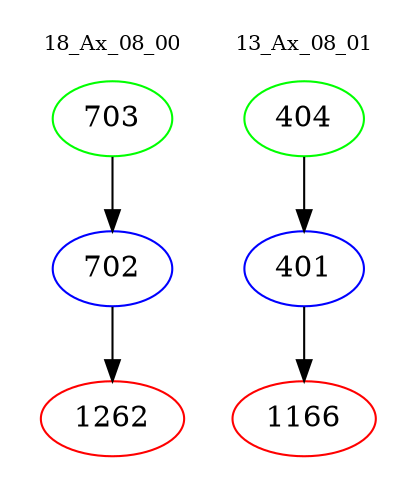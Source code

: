 digraph{
subgraph cluster_0 {
color = white
label = "18_Ax_08_00";
fontsize=10;
T0_703 [label="703", color="green"]
T0_703 -> T0_702 [color="black"]
T0_702 [label="702", color="blue"]
T0_702 -> T0_1262 [color="black"]
T0_1262 [label="1262", color="red"]
}
subgraph cluster_1 {
color = white
label = "13_Ax_08_01";
fontsize=10;
T1_404 [label="404", color="green"]
T1_404 -> T1_401 [color="black"]
T1_401 [label="401", color="blue"]
T1_401 -> T1_1166 [color="black"]
T1_1166 [label="1166", color="red"]
}
}
